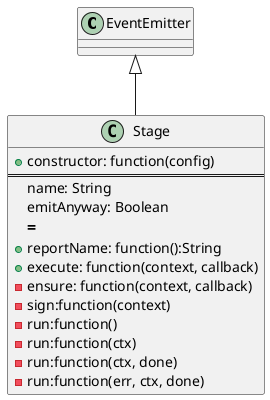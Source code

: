 # stage 

@startuml

Class  EventEmitter

Class Stage {
	+constructor: function(config)
===
	name: String
	emitAnyway: Boolean
===	
	+reportName: function():String
	+execute: function(context, callback)
	- ensure: function(context, callback)
	- sign:function(context)
	- run:function()
	- run:function(ctx)
	- run:function(ctx, done)
	- run:function(err, ctx, done)
}

Stage -up-|> EventEmitter

@enduml